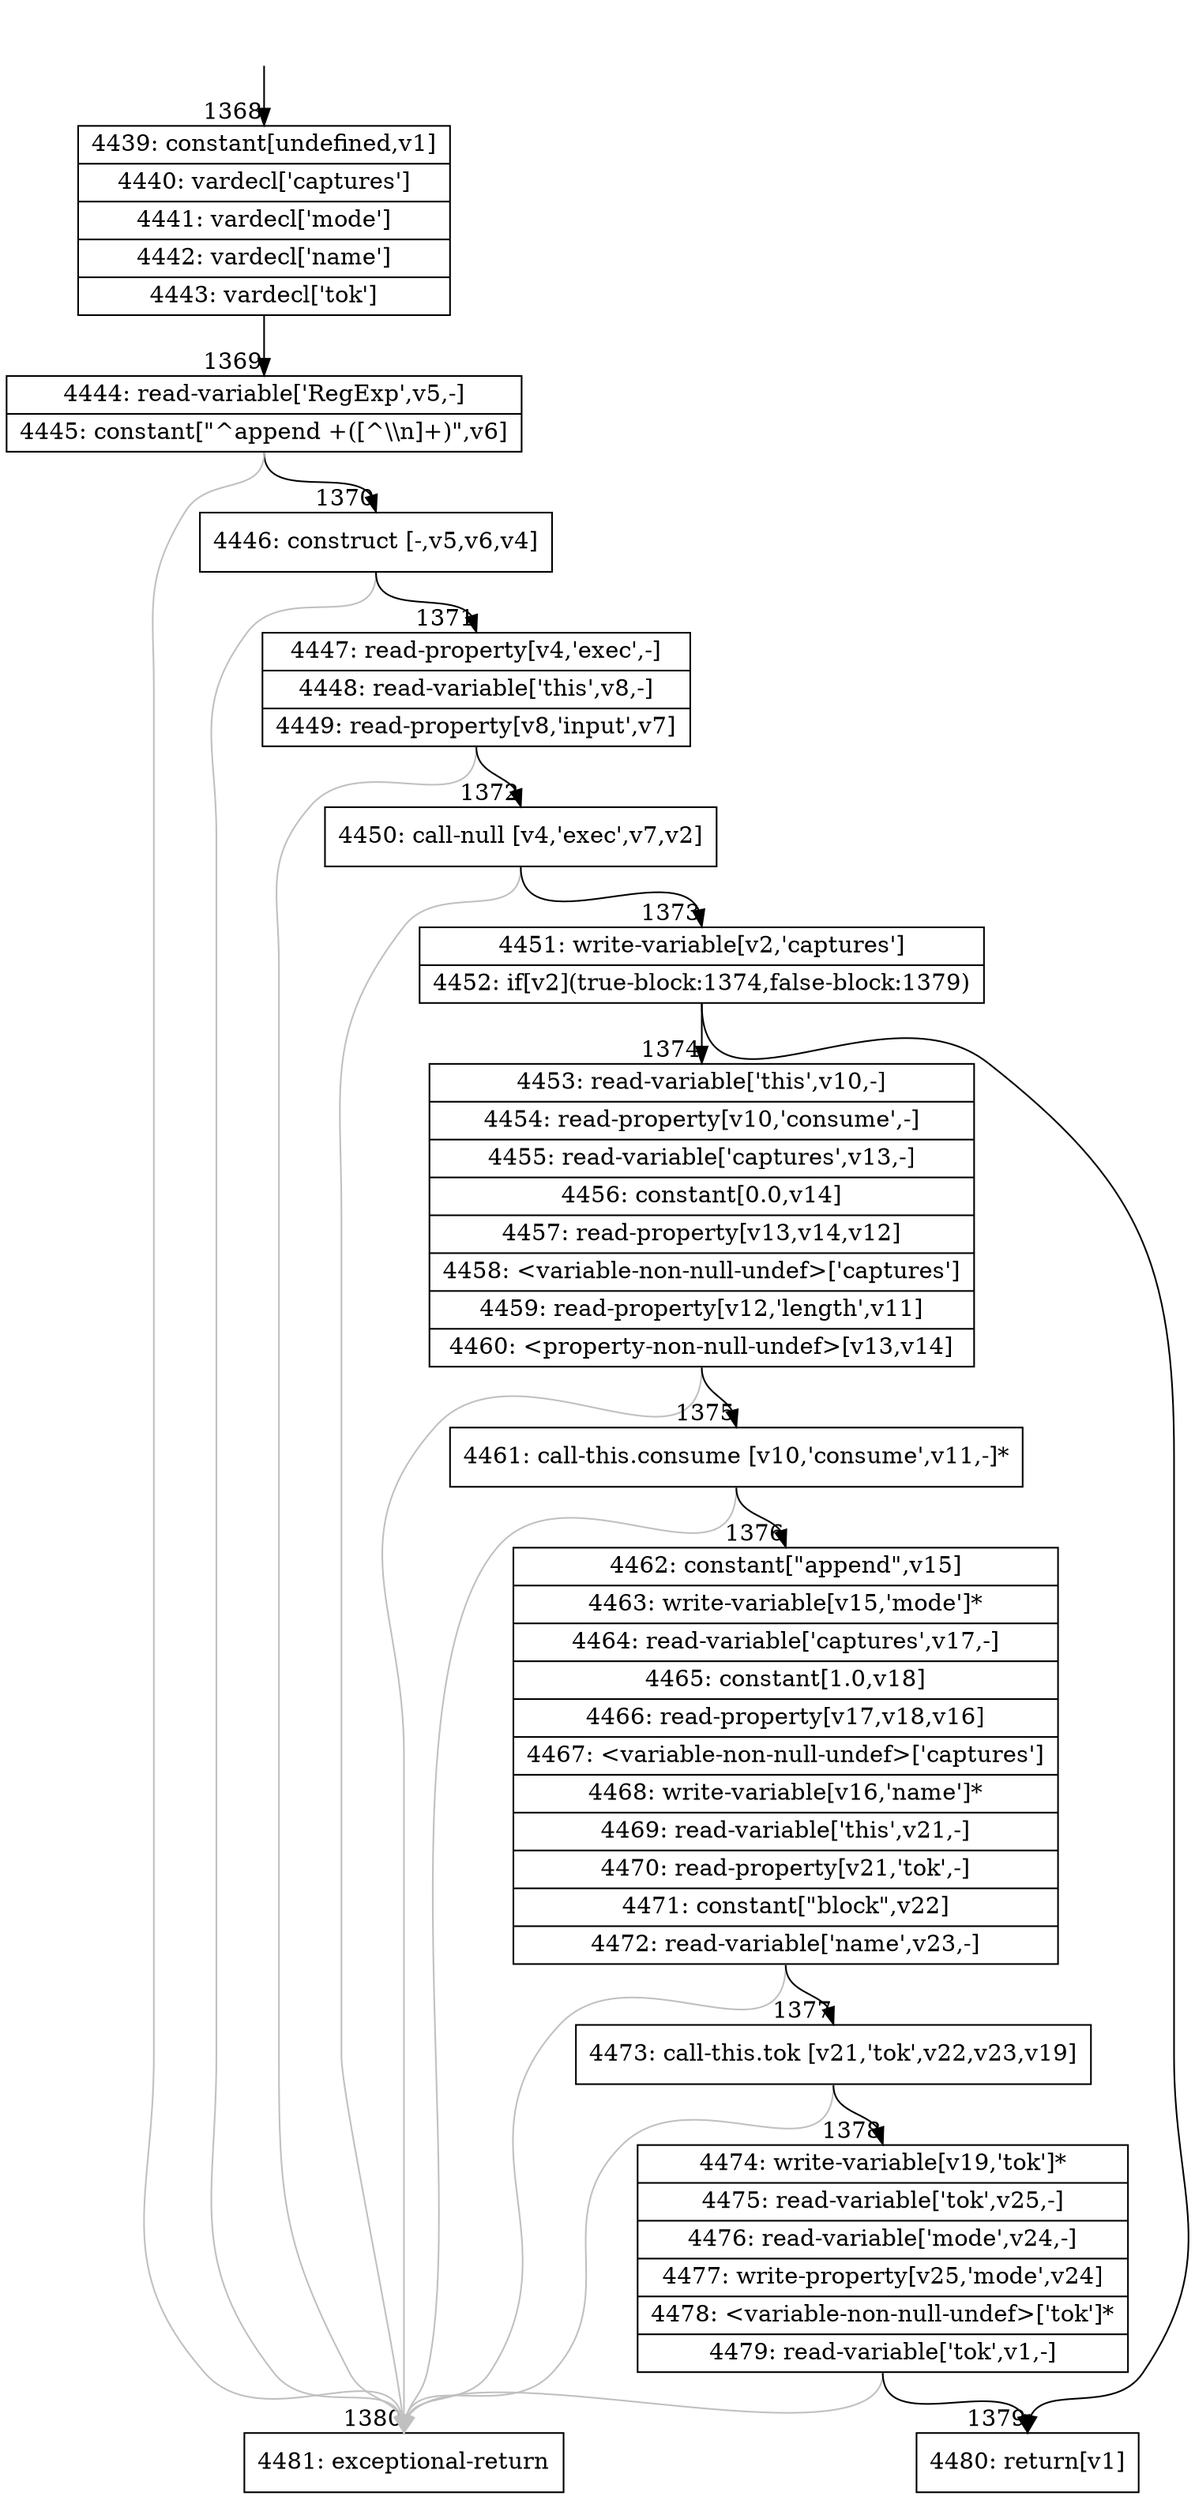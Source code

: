 digraph {
rankdir="TD"
BB_entry81[shape=none,label=""];
BB_entry81 -> BB1368 [tailport=s, headport=n, headlabel="    1368"]
BB1368 [shape=record label="{4439: constant[undefined,v1]|4440: vardecl['captures']|4441: vardecl['mode']|4442: vardecl['name']|4443: vardecl['tok']}" ] 
BB1368 -> BB1369 [tailport=s, headport=n, headlabel="      1369"]
BB1369 [shape=record label="{4444: read-variable['RegExp',v5,-]|4445: constant[\"^append +([^\\\\n]+)\",v6]}" ] 
BB1369 -> BB1370 [tailport=s, headport=n, headlabel="      1370"]
BB1369 -> BB1380 [tailport=s, headport=n, color=gray, headlabel="      1380"]
BB1370 [shape=record label="{4446: construct [-,v5,v6,v4]}" ] 
BB1370 -> BB1371 [tailport=s, headport=n, headlabel="      1371"]
BB1370 -> BB1380 [tailport=s, headport=n, color=gray]
BB1371 [shape=record label="{4447: read-property[v4,'exec',-]|4448: read-variable['this',v8,-]|4449: read-property[v8,'input',v7]}" ] 
BB1371 -> BB1372 [tailport=s, headport=n, headlabel="      1372"]
BB1371 -> BB1380 [tailport=s, headport=n, color=gray]
BB1372 [shape=record label="{4450: call-null [v4,'exec',v7,v2]}" ] 
BB1372 -> BB1373 [tailport=s, headport=n, headlabel="      1373"]
BB1372 -> BB1380 [tailport=s, headport=n, color=gray]
BB1373 [shape=record label="{4451: write-variable[v2,'captures']|4452: if[v2](true-block:1374,false-block:1379)}" ] 
BB1373 -> BB1374 [tailport=s, headport=n, headlabel="      1374"]
BB1373 -> BB1379 [tailport=s, headport=n, headlabel="      1379"]
BB1374 [shape=record label="{4453: read-variable['this',v10,-]|4454: read-property[v10,'consume',-]|4455: read-variable['captures',v13,-]|4456: constant[0.0,v14]|4457: read-property[v13,v14,v12]|4458: \<variable-non-null-undef\>['captures']|4459: read-property[v12,'length',v11]|4460: \<property-non-null-undef\>[v13,v14]}" ] 
BB1374 -> BB1375 [tailport=s, headport=n, headlabel="      1375"]
BB1374 -> BB1380 [tailport=s, headport=n, color=gray]
BB1375 [shape=record label="{4461: call-this.consume [v10,'consume',v11,-]*}" ] 
BB1375 -> BB1376 [tailport=s, headport=n, headlabel="      1376"]
BB1375 -> BB1380 [tailport=s, headport=n, color=gray]
BB1376 [shape=record label="{4462: constant[\"append\",v15]|4463: write-variable[v15,'mode']*|4464: read-variable['captures',v17,-]|4465: constant[1.0,v18]|4466: read-property[v17,v18,v16]|4467: \<variable-non-null-undef\>['captures']|4468: write-variable[v16,'name']*|4469: read-variable['this',v21,-]|4470: read-property[v21,'tok',-]|4471: constant[\"block\",v22]|4472: read-variable['name',v23,-]}" ] 
BB1376 -> BB1377 [tailport=s, headport=n, headlabel="      1377"]
BB1376 -> BB1380 [tailport=s, headport=n, color=gray]
BB1377 [shape=record label="{4473: call-this.tok [v21,'tok',v22,v23,v19]}" ] 
BB1377 -> BB1378 [tailport=s, headport=n, headlabel="      1378"]
BB1377 -> BB1380 [tailport=s, headport=n, color=gray]
BB1378 [shape=record label="{4474: write-variable[v19,'tok']*|4475: read-variable['tok',v25,-]|4476: read-variable['mode',v24,-]|4477: write-property[v25,'mode',v24]|4478: \<variable-non-null-undef\>['tok']*|4479: read-variable['tok',v1,-]}" ] 
BB1378 -> BB1379 [tailport=s, headport=n]
BB1378 -> BB1380 [tailport=s, headport=n, color=gray]
BB1379 [shape=record label="{4480: return[v1]}" ] 
BB1380 [shape=record label="{4481: exceptional-return}" ] 
//#$~ 1532
}
